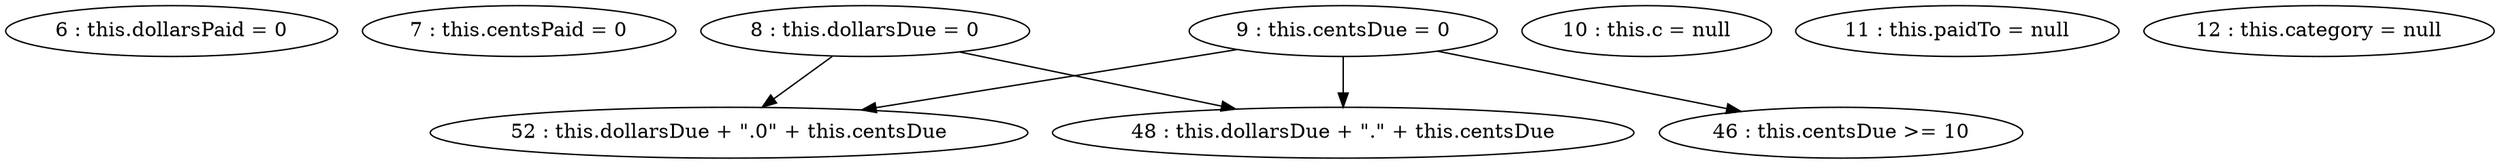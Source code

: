 digraph G {
"6 : this.dollarsPaid = 0"
"7 : this.centsPaid = 0"
"8 : this.dollarsDue = 0"
"8 : this.dollarsDue = 0" -> "48 : this.dollarsDue + \".\" + this.centsDue"
"8 : this.dollarsDue = 0" -> "52 : this.dollarsDue + \".0\" + this.centsDue"
"9 : this.centsDue = 0"
"9 : this.centsDue = 0" -> "46 : this.centsDue >= 10"
"9 : this.centsDue = 0" -> "48 : this.dollarsDue + \".\" + this.centsDue"
"9 : this.centsDue = 0" -> "52 : this.dollarsDue + \".0\" + this.centsDue"
"10 : this.c = null"
"11 : this.paidTo = null"
"12 : this.category = null"
"46 : this.centsDue >= 10"
"48 : this.dollarsDue + \".\" + this.centsDue"
"52 : this.dollarsDue + \".0\" + this.centsDue"
}